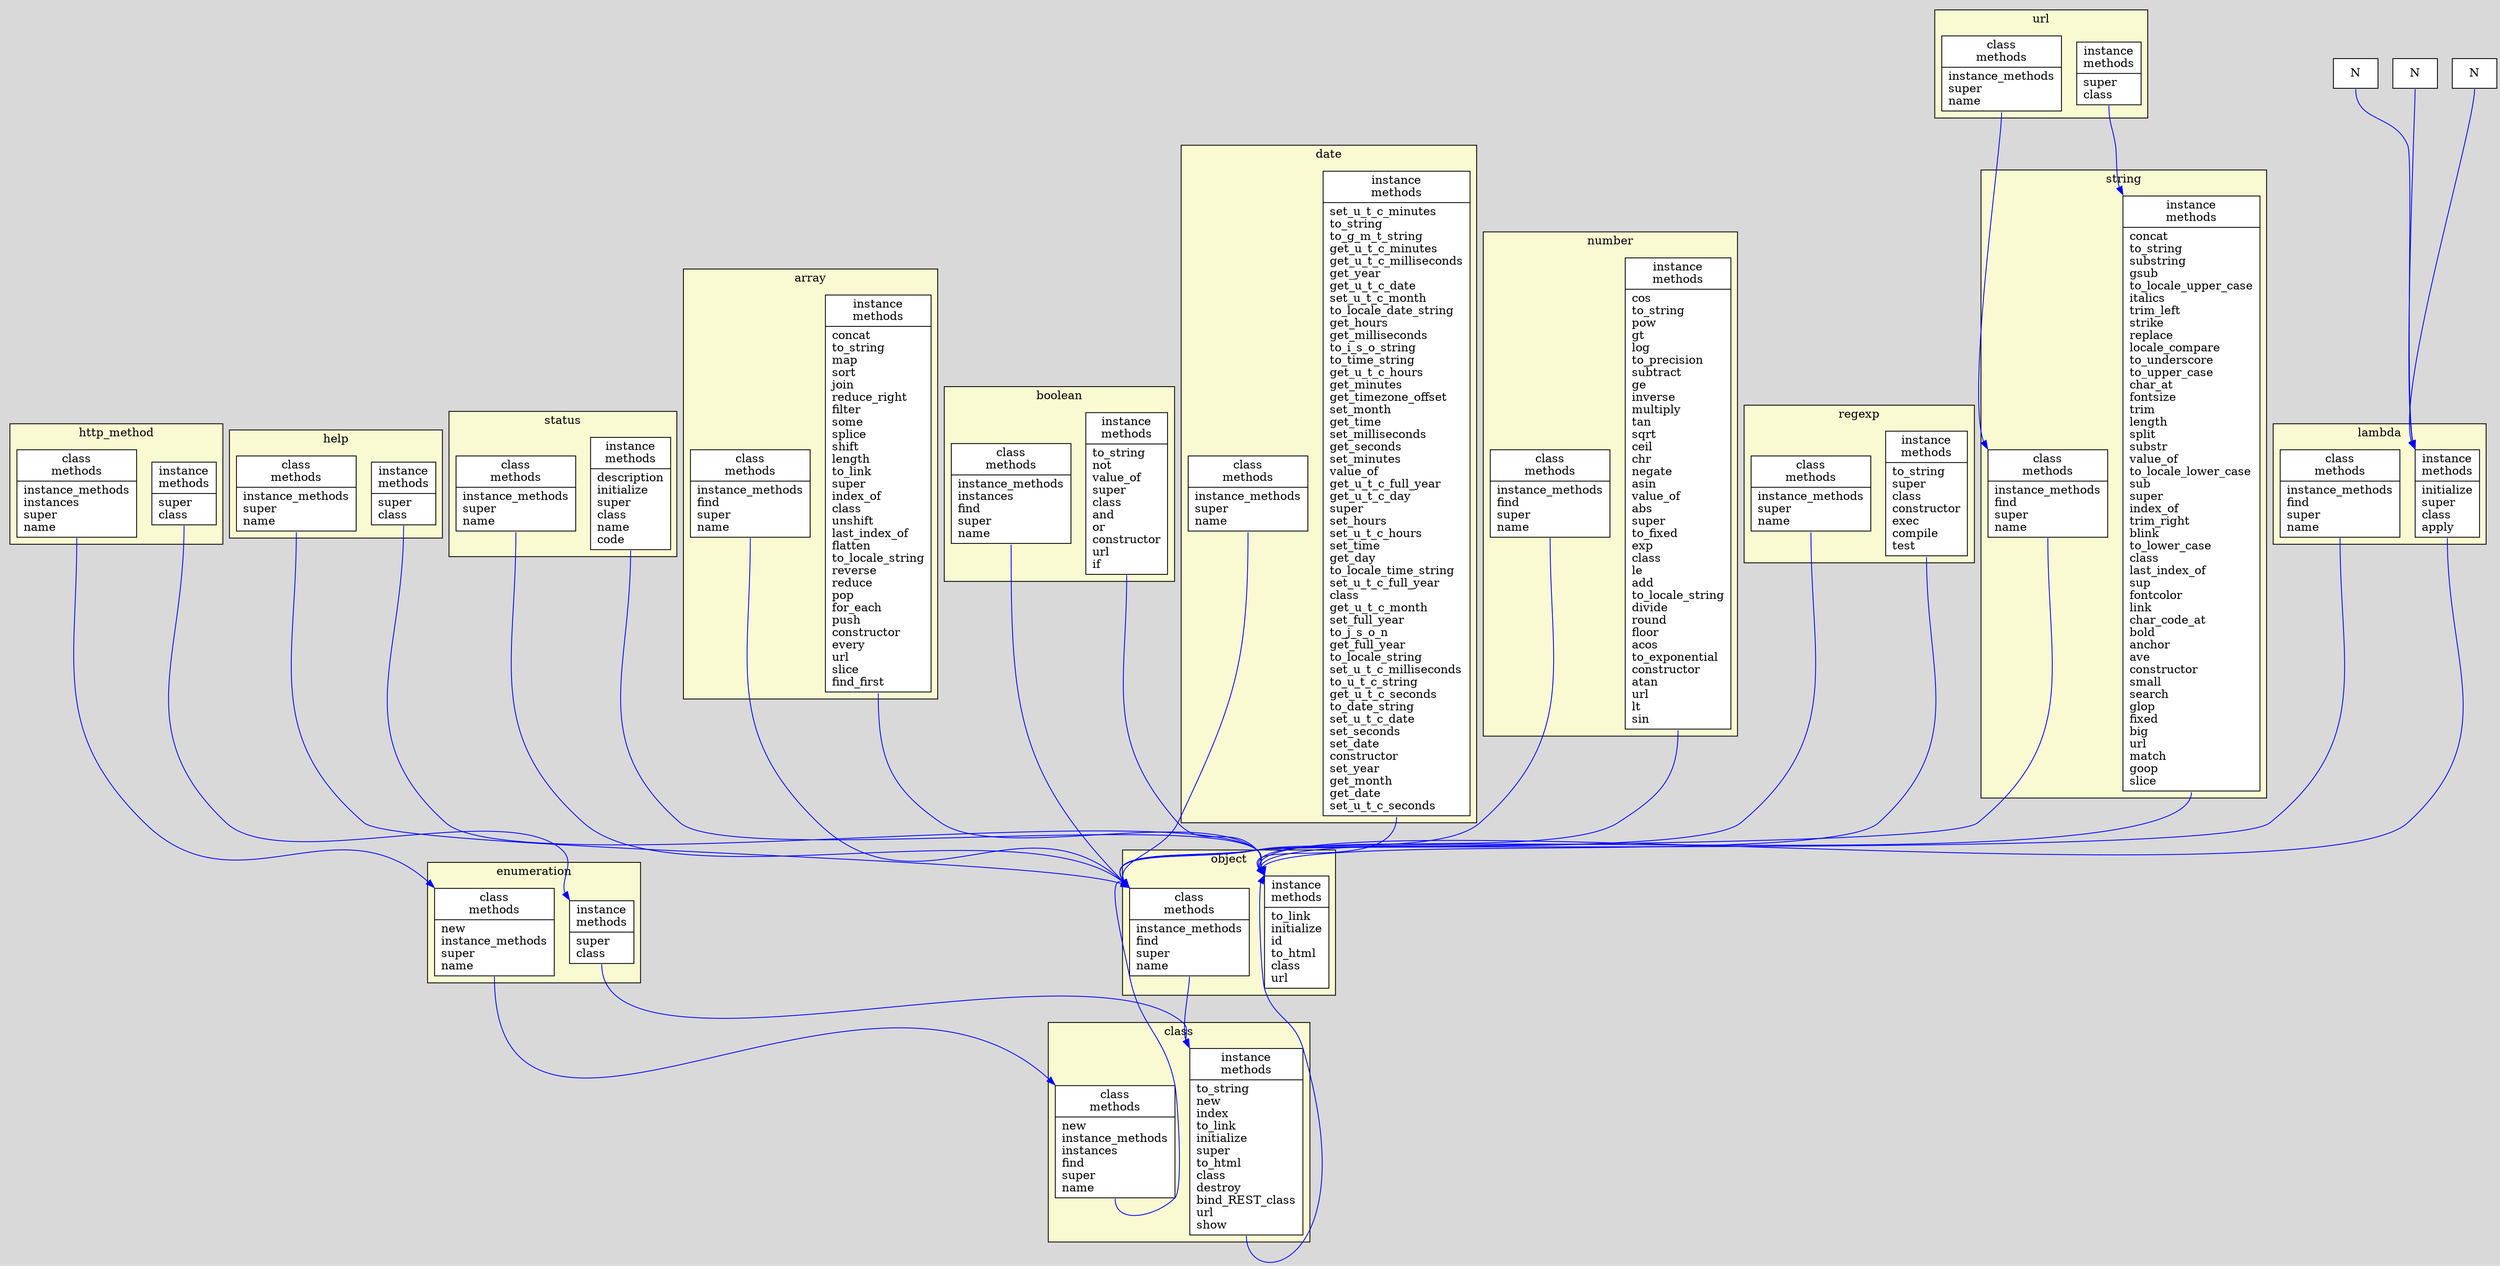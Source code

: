 digraph snooze {
    graph [ratio=fill, overlap=false, ranksep=1, bgcolor=gray85]
    node [label=N, fillcolor=white, shape=record, style=filled]
    edge [headport=nw, tailport=s, color=blue]
    
    subgraph cluster_cluster_1 {
    graph [label=object,bb="", bgcolor=lightgoldenrodyellow];
    node_1
    node_2
  }
    subgraph cluster_cluster_2 {
    graph [label=class,bb="", bgcolor=lightgoldenrodyellow];
    node_3
    node_4
  }
    subgraph cluster_cluster_3 {
    graph [label=help,bb="", bgcolor=lightgoldenrodyellow];
    node_5
    node_6
  }
    
    subgraph cluster_cluster_4 {
    graph [label=status,bb="", bgcolor=lightgoldenrodyellow];
    node_7
    node_8
  }
    
    subgraph cluster_cluster_5 {
    graph [label=array,bb="", bgcolor=lightgoldenrodyellow];
    node_9
    node_10
  }
    
    subgraph cluster_cluster_6 {
    graph [label=boolean,bb="", bgcolor=lightgoldenrodyellow];
    node_11
    node_12
  }
    
    subgraph cluster_cluster_7 {
    graph [label=date,bb="", bgcolor=lightgoldenrodyellow];
    node_13
    node_14
  }
    
    subgraph cluster_cluster_8 {
    graph [label=number,bb="", bgcolor=lightgoldenrodyellow];
    node_15
    node_16
  }
    
    subgraph cluster_cluster_9 {
    graph [label=regexp,bb="", bgcolor=lightgoldenrodyellow];
    node_17
    node_18
  }
    
    subgraph cluster_cluster_10 {
    graph [label=string,bb="", bgcolor=lightgoldenrodyellow];
    node_19
    node_20
  }
    
    subgraph cluster_cluster_11 {
    graph [label=lambda,bb="", bgcolor=lightgoldenrodyellow];
    node_21
    node_22
  }
    
    
    
    
    subgraph cluster_cluster_12 {
    graph [label=url,bb="", bgcolor=lightgoldenrodyellow];
    node_23
    node_24
  }
    
    subgraph cluster_cluster_13 {
    graph [label=enumeration,bb="", bgcolor=lightgoldenrodyellow];
    node_25
    node_26
  }
    
    subgraph cluster_cluster_14 {
    graph [label=http_method,bb="", bgcolor=lightgoldenrodyellow];
    node_27
    node_28
  }
    
    node_4 -> node_2
    node_1 -> node_4 [weight=2]
    node_3 -> node_1
    node_5 -> node_1
    node_6 -> node_2
    node_7 -> node_1
    node_8 -> node_2
    node_9 -> node_1
    node_10 -> node_2
    node_11 -> node_1
    node_12 -> node_2
    node_13 -> node_1
    node_14 -> node_2
    node_15 -> node_1
    node_16 -> node_2
    node_17 -> node_1
    node_18 -> node_2
    node_19 -> node_1
    node_20 -> node_2
    node_21 -> node_1
    node_22 -> node_2
    node_29 -> node_22
    node_30 -> node_22
    node_31 -> node_22
    node_23 -> node_19
    node_24 -> node_20
    node_25 -> node_3
    node_26 -> node_4
    node_27 -> node_25
    node_28 -> node_26
    node_4 [label="{instance\nmethods\n|to_string\lnew\lindex\lto_link\linitialize\lsuper\lto_html\lclass\ldestroy\lbind_REST_class\lurl\lshow\l}"]
    node_2 [label="{instance\nmethods\n|to_link\linitialize\lid\lto_html\lclass\lurl\l}"]
    node_1 [label="{class\nmethods\n|instance_methods\lfind\lsuper\lname\l}"]
    node_4 [label="{instance\nmethods\n|to_string\lnew\lindex\lto_link\linitialize\lsuper\lto_html\lclass\ldestroy\lbind_REST_class\lurl\lshow\l}"]
    node_3 [label="{class\nmethods\n|new\linstance_methods\linstances\lfind\lsuper\lname\l}"]
    node_1 [label="{class\nmethods\n|instance_methods\lfind\lsuper\lname\l}"]
    node_5 [label="{class\nmethods\n|instance_methods\lsuper\lname\l}"]
    node_1 [label="{class\nmethods\n|instance_methods\lfind\lsuper\lname\l}"]
    node_6 [label="{instance\nmethods\n|super\lclass\l}"]
    node_2 [label="{instance\nmethods\n|to_link\linitialize\lid\lto_html\lclass\lurl\l}"]
    node_7 [label="{class\nmethods\n|instance_methods\lsuper\lname\l}"]
    node_1 [label="{class\nmethods\n|instance_methods\lfind\lsuper\lname\l}"]
    node_8 [label="{instance\nmethods\n|description\linitialize\lsuper\lclass\lname\lcode\l}"]
    node_2 [label="{instance\nmethods\n|to_link\linitialize\lid\lto_html\lclass\lurl\l}"]
    node_9 [label="{class\nmethods\n|instance_methods\lfind\lsuper\lname\l}"]
    node_1 [label="{class\nmethods\n|instance_methods\lfind\lsuper\lname\l}"]
    node_10 [label="{instance\nmethods\n|concat\lto_string\lmap\lsort\ljoin\lreduce_right\lfilter\lsome\lsplice\lshift\llength\lto_link\lsuper\lindex_of\lclass\lunshift\llast_index_of\lflatten\lto_locale_string\lreverse\lreduce\lpop\lfor_each\lpush\lconstructor\levery\lurl\lslice\lfind_first\l}"]
    node_2 [label="{instance\nmethods\n|to_link\linitialize\lid\lto_html\lclass\lurl\l}"]
    node_11 [label="{class\nmethods\n|instance_methods\linstances\lfind\lsuper\lname\l}"]
    node_1 [label="{class\nmethods\n|instance_methods\lfind\lsuper\lname\l}"]
    node_12 [label="{instance\nmethods\n|to_string\lnot\lvalue_of\lsuper\lclass\land\lor\lconstructor\lurl\lif\l}"]
    node_2 [label="{instance\nmethods\n|to_link\linitialize\lid\lto_html\lclass\lurl\l}"]
    node_13 [label="{class\nmethods\n|instance_methods\lsuper\lname\l}"]
    node_1 [label="{class\nmethods\n|instance_methods\lfind\lsuper\lname\l}"]
    node_14 [label="{instance\nmethods\n|set_u_t_c_minutes\lto_string\lto_g_m_t_string\lget_u_t_c_minutes\lget_u_t_c_milliseconds\lget_year\lget_u_t_c_date\lset_u_t_c_month\lto_locale_date_string\lget_hours\lget_milliseconds\lto_i_s_o_string\lto_time_string\lget_u_t_c_hours\lget_minutes\lget_timezone_offset\lset_month\lget_time\lset_milliseconds\lget_seconds\lset_minutes\lvalue_of\lget_u_t_c_full_year\lget_u_t_c_day\lsuper\lset_hours\lset_u_t_c_hours\lset_time\lget_day\lto_locale_time_string\lset_u_t_c_full_year\lclass\lget_u_t_c_month\lset_full_year\lto_j_s_o_n\lget_full_year\lto_locale_string\lset_u_t_c_milliseconds\lto_u_t_c_string\lget_u_t_c_seconds\lto_date_string\lset_u_t_c_date\lset_seconds\lset_date\lconstructor\lset_year\lget_month\lget_date\lset_u_t_c_seconds\l}"]
    node_2 [label="{instance\nmethods\n|to_link\linitialize\lid\lto_html\lclass\lurl\l}"]
    node_15 [label="{class\nmethods\n|instance_methods\lfind\lsuper\lname\l}"]
    node_1 [label="{class\nmethods\n|instance_methods\lfind\lsuper\lname\l}"]
    node_16 [label="{instance\nmethods\n|cos\lto_string\lpow\lgt\llog\lto_precision\lsubtract\lge\linverse\lmultiply\ltan\lsqrt\lceil\lchr\lnegate\lasin\lvalue_of\labs\lsuper\lto_fixed\lexp\lclass\lle\ladd\lto_locale_string\ldivide\lround\lfloor\lacos\lto_exponential\lconstructor\latan\lurl\llt\lsin\l}"]
    node_2 [label="{instance\nmethods\n|to_link\linitialize\lid\lto_html\lclass\lurl\l}"]
    node_17 [label="{class\nmethods\n|instance_methods\lsuper\lname\l}"]
    node_1 [label="{class\nmethods\n|instance_methods\lfind\lsuper\lname\l}"]
    node_18 [label="{instance\nmethods\n|to_string\lsuper\lclass\lconstructor\lexec\lcompile\ltest\l}"]
    node_2 [label="{instance\nmethods\n|to_link\linitialize\lid\lto_html\lclass\lurl\l}"]
    node_19 [label="{class\nmethods\n|instance_methods\lfind\lsuper\lname\l}"]
    node_1 [label="{class\nmethods\n|instance_methods\lfind\lsuper\lname\l}"]
    node_20 [label="{instance\nmethods\n|concat\lto_string\lsubstring\lgsub\lto_locale_upper_case\litalics\ltrim_left\lstrike\lreplace\llocale_compare\lto_underscore\lto_upper_case\lchar_at\lfontsize\ltrim\llength\lsplit\lsubstr\lvalue_of\lto_locale_lower_case\lsub\lsuper\lindex_of\ltrim_right\lblink\lto_lower_case\lclass\llast_index_of\lsup\lfontcolor\llink\lchar_code_at\lbold\lanchor\lave\lconstructor\lsmall\lsearch\lglop\lfixed\lbig\lurl\lmatch\lgoop\lslice\l}"]
    node_2 [label="{instance\nmethods\n|to_link\linitialize\lid\lto_html\lclass\lurl\l}"]
    node_21 [label="{class\nmethods\n|instance_methods\lfind\lsuper\lname\l}"]
    node_1 [label="{class\nmethods\n|instance_methods\lfind\lsuper\lname\l}"]
    node_22 [label="{instance\nmethods\n|initialize\lsuper\lclass\lapply\l}"]
    node_2 [label="{instance\nmethods\n|to_link\linitialize\lid\lto_html\lclass\lurl\l}"]
    node_29 []
    node_22 [label="{instance\nmethods\n|initialize\lsuper\lclass\lapply\l}"]
    node_30 []
    node_22 [label="{instance\nmethods\n|initialize\lsuper\lclass\lapply\l}"]
    node_31 []
    node_22 [label="{instance\nmethods\n|initialize\lsuper\lclass\lapply\l}"]
    node_23 [label="{class\nmethods\n|instance_methods\lsuper\lname\l}"]
    node_19 [label="{class\nmethods\n|instance_methods\lfind\lsuper\lname\l}"]
    node_24 [label="{instance\nmethods\n|super\lclass\l}"]
    node_20 [label="{instance\nmethods\n|concat\lto_string\lsubstring\lgsub\lto_locale_upper_case\litalics\ltrim_left\lstrike\lreplace\llocale_compare\lto_underscore\lto_upper_case\lchar_at\lfontsize\ltrim\llength\lsplit\lsubstr\lvalue_of\lto_locale_lower_case\lsub\lsuper\lindex_of\ltrim_right\lblink\lto_lower_case\lclass\llast_index_of\lsup\lfontcolor\llink\lchar_code_at\lbold\lanchor\lave\lconstructor\lsmall\lsearch\lglop\lfixed\lbig\lurl\lmatch\lgoop\lslice\l}"]
    node_25 [label="{class\nmethods\n|new\linstance_methods\lsuper\lname\l}"]
    node_3 [label="{class\nmethods\n|new\linstance_methods\linstances\lfind\lsuper\lname\l}"]
    node_26 [label="{instance\nmethods\n|super\lclass\l}"]
    node_4 [label="{instance\nmethods\n|to_string\lnew\lindex\lto_link\linitialize\lsuper\lto_html\lclass\ldestroy\lbind_REST_class\lurl\lshow\l}"]
    node_27 [label="{class\nmethods\n|instance_methods\linstances\lsuper\lname\l}"]
    node_25 [label="{class\nmethods\n|new\linstance_methods\lsuper\lname\l}"]
    node_28 [label="{instance\nmethods\n|super\lclass\l}"]
    node_26 [label="{instance\nmethods\n|super\lclass\l}"]
  }